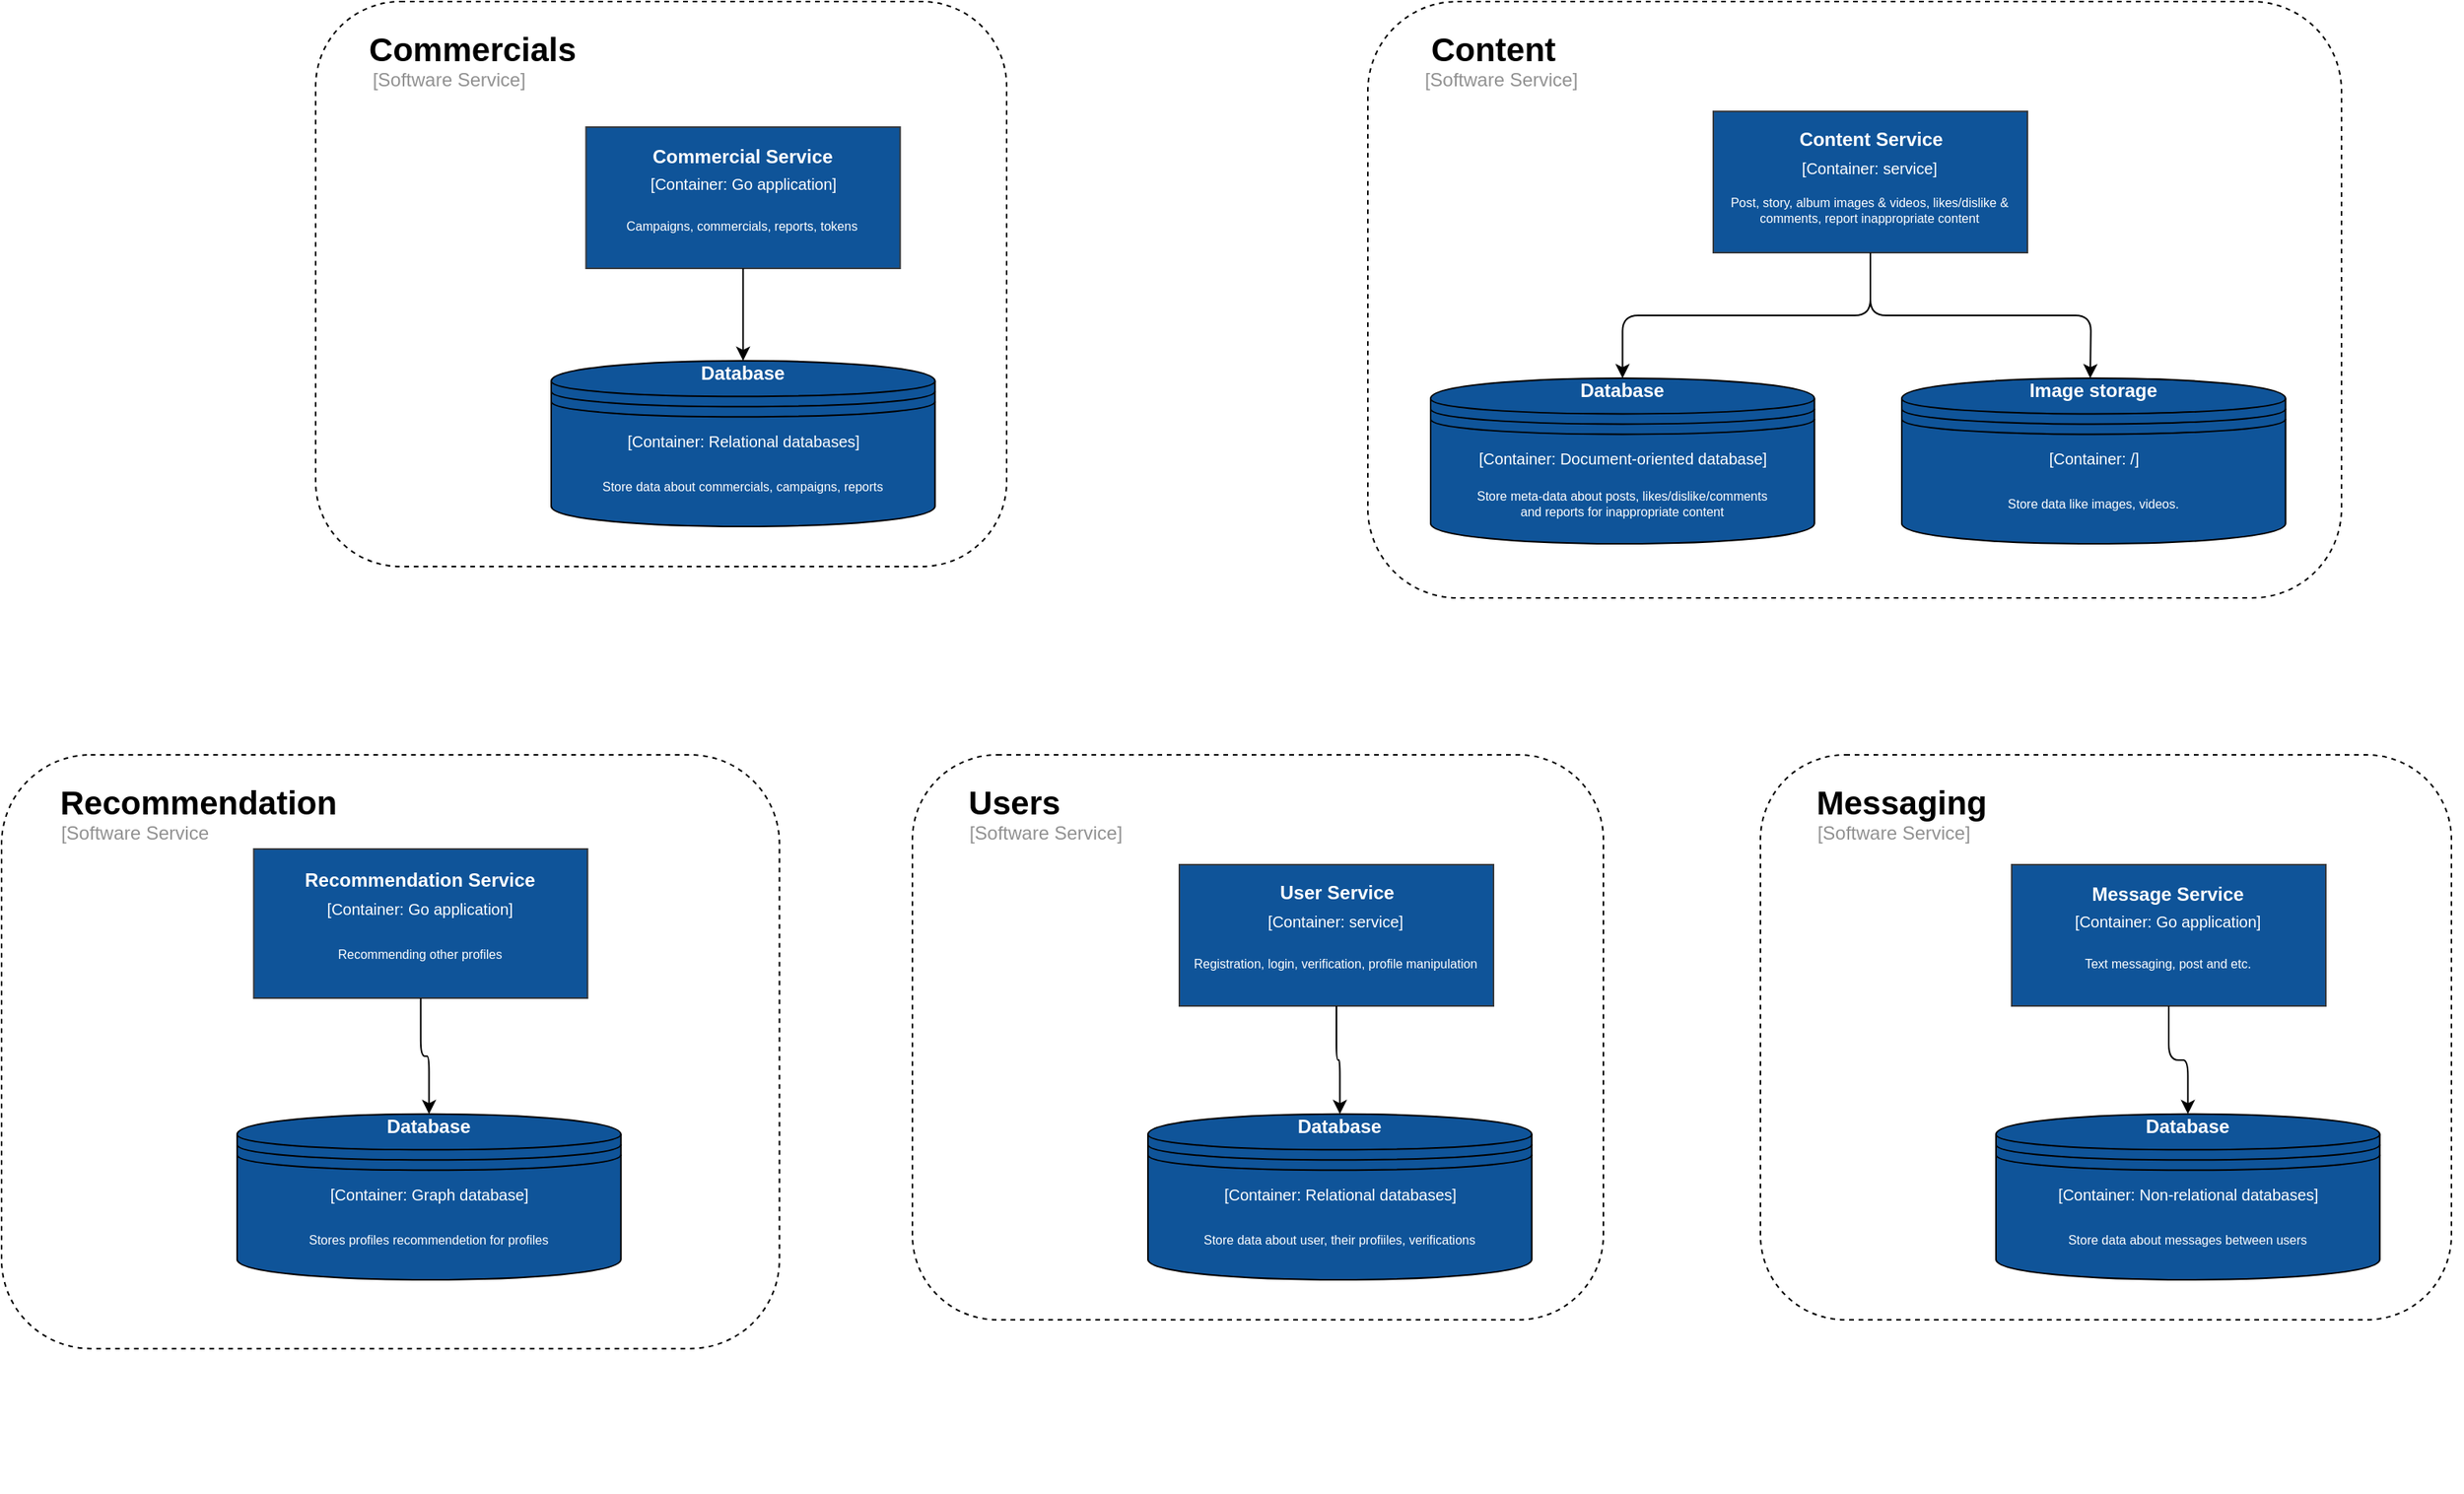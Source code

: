 <mxfile version="14.6.13" type="device"><diagram id="ezbIL2HMOX8VJEKfBlEZ" name="Page-1"><mxGraphModel dx="3220" dy="1370" grid="1" gridSize="10" guides="1" tooltips="1" connect="1" arrows="1" fold="1" page="1" pageScale="1" pageWidth="850" pageHeight="1100" math="0" shadow="0"><root><mxCell id="0"/><mxCell id="1" parent="0"/><mxCell id="ad70VsfhCzMgnjlBaQXn-111" value="" style="rounded=1;whiteSpace=wrap;html=1;fontSize=8;fillColor=none;dashed=1;" parent="1" vertex="1"><mxGeometry x="120" y="110" width="620" height="380" as="geometry"/></mxCell><mxCell id="ad70VsfhCzMgnjlBaQXn-102" value="" style="rounded=1;whiteSpace=wrap;html=1;fontSize=8;fillColor=none;dashed=1;" parent="1" vertex="1"><mxGeometry x="-550.0" y="110" width="440" height="360" as="geometry"/></mxCell><mxCell id="ad70VsfhCzMgnjlBaQXn-65" value="" style="rounded=1;whiteSpace=wrap;html=1;fontSize=8;fillColor=none;dashed=1;" parent="1" vertex="1"><mxGeometry x="-170" y="590" width="440" height="360" as="geometry"/></mxCell><mxCell id="ad70VsfhCzMgnjlBaQXn-15" value="" style="group" parent="1" vertex="1" connectable="0"><mxGeometry y="660" width="200" height="90" as="geometry"/></mxCell><mxCell id="ad70VsfhCzMgnjlBaQXn-9" value="" style="rounded=0;whiteSpace=wrap;html=1;strokeColor=#36393d;fillColor=#0F5499;" parent="ad70VsfhCzMgnjlBaQXn-15" vertex="1"><mxGeometry width="200.0" height="90" as="geometry"/></mxCell><mxCell id="ad70VsfhCzMgnjlBaQXn-12" value="User Service" style="text;html=1;strokeColor=none;fillColor=none;align=center;verticalAlign=middle;whiteSpace=wrap;rounded=0;fontStyle=1;fontColor=#FFFFFF;" parent="ad70VsfhCzMgnjlBaQXn-15" vertex="1"><mxGeometry x="52.632" y="9" width="94.737" height="18" as="geometry"/></mxCell><mxCell id="ad70VsfhCzMgnjlBaQXn-13" value="[Container: service]" style="text;html=1;strokeColor=none;fillColor=none;align=center;verticalAlign=middle;whiteSpace=wrap;rounded=0;fontColor=#FFFFFF;fontSize=10;" parent="ad70VsfhCzMgnjlBaQXn-15" vertex="1"><mxGeometry x="18.421" y="27" width="163.158" height="18" as="geometry"/></mxCell><mxCell id="ad70VsfhCzMgnjlBaQXn-14" value="Registration, login, verification, profile manipulation" style="text;html=1;strokeColor=none;fillColor=none;align=center;verticalAlign=middle;whiteSpace=wrap;rounded=0;fontSize=8;fontColor=#FFFFFF;" parent="ad70VsfhCzMgnjlBaQXn-15" vertex="1"><mxGeometry x="5.263" y="45" width="189.474" height="36" as="geometry"/></mxCell><mxCell id="ad70VsfhCzMgnjlBaQXn-17" value="" style="group" parent="1" vertex="1" connectable="0"><mxGeometry x="340" y="180" width="200" height="90" as="geometry"/></mxCell><mxCell id="ad70VsfhCzMgnjlBaQXn-18" value="" style="rounded=0;whiteSpace=wrap;html=1;strokeColor=#36393d;fillColor=#0F5499;" parent="ad70VsfhCzMgnjlBaQXn-17" vertex="1"><mxGeometry width="200.0" height="90" as="geometry"/></mxCell><mxCell id="ad70VsfhCzMgnjlBaQXn-19" value="Content Service" style="text;html=1;strokeColor=none;fillColor=none;align=center;verticalAlign=middle;whiteSpace=wrap;rounded=0;fontStyle=1;fontColor=#FFFFFF;" parent="ad70VsfhCzMgnjlBaQXn-17" vertex="1"><mxGeometry x="52.632" y="9" width="94.737" height="18" as="geometry"/></mxCell><mxCell id="ad70VsfhCzMgnjlBaQXn-20" value="[Container: service]" style="text;html=1;strokeColor=none;fillColor=none;align=center;verticalAlign=middle;whiteSpace=wrap;rounded=0;fontColor=#FFFFFF;fontSize=10;" parent="ad70VsfhCzMgnjlBaQXn-17" vertex="1"><mxGeometry x="18.421" y="27" width="163.158" height="18" as="geometry"/></mxCell><mxCell id="ad70VsfhCzMgnjlBaQXn-21" value="Post, story, album images &amp;amp; videos, likes/dislike &amp;amp; comments, report inappropriate content" style="text;html=1;strokeColor=none;fillColor=none;align=center;verticalAlign=middle;whiteSpace=wrap;rounded=0;fontSize=8;fontColor=#FFFFFF;" parent="ad70VsfhCzMgnjlBaQXn-17" vertex="1"><mxGeometry x="5.263" y="45" width="189.474" height="36" as="geometry"/></mxCell><mxCell id="ad70VsfhCzMgnjlBaQXn-22" value="" style="group" parent="1" vertex="1" connectable="0"><mxGeometry x="530" y="660" width="200" height="90" as="geometry"/></mxCell><mxCell id="ad70VsfhCzMgnjlBaQXn-23" value="" style="rounded=0;whiteSpace=wrap;html=1;strokeColor=#36393d;fillColor=#0F5499;" parent="ad70VsfhCzMgnjlBaQXn-22" vertex="1"><mxGeometry width="200.0" height="90" as="geometry"/></mxCell><mxCell id="ad70VsfhCzMgnjlBaQXn-24" value="Message Service" style="text;html=1;strokeColor=none;fillColor=none;align=center;verticalAlign=middle;whiteSpace=wrap;rounded=0;fontStyle=1;fontColor=#FFFFFF;" parent="ad70VsfhCzMgnjlBaQXn-22" vertex="1"><mxGeometry x="46.31" y="10" width="107.37" height="17" as="geometry"/></mxCell><mxCell id="ad70VsfhCzMgnjlBaQXn-25" value="[Container: Go application]" style="text;html=1;strokeColor=none;fillColor=none;align=center;verticalAlign=middle;whiteSpace=wrap;rounded=0;fontColor=#FFFFFF;fontSize=10;" parent="ad70VsfhCzMgnjlBaQXn-22" vertex="1"><mxGeometry x="18.421" y="27" width="163.158" height="18" as="geometry"/></mxCell><mxCell id="ad70VsfhCzMgnjlBaQXn-26" value="Text messaging, post and etc." style="text;html=1;strokeColor=none;fillColor=none;align=center;verticalAlign=middle;whiteSpace=wrap;rounded=0;fontSize=8;fontColor=#FFFFFF;" parent="ad70VsfhCzMgnjlBaQXn-22" vertex="1"><mxGeometry x="5.263" y="45" width="189.474" height="36" as="geometry"/></mxCell><mxCell id="ad70VsfhCzMgnjlBaQXn-28" value="" style="group" parent="1" vertex="1" connectable="0"><mxGeometry x="-377.81" y="190" width="200" height="90" as="geometry"/></mxCell><mxCell id="ad70VsfhCzMgnjlBaQXn-29" value="" style="rounded=0;whiteSpace=wrap;html=1;strokeColor=#36393d;fillColor=#0F5499;" parent="ad70VsfhCzMgnjlBaQXn-28" vertex="1"><mxGeometry width="200.0" height="90" as="geometry"/></mxCell><mxCell id="ad70VsfhCzMgnjlBaQXn-30" value="Commercial Service" style="text;html=1;strokeColor=none;fillColor=none;align=center;verticalAlign=middle;whiteSpace=wrap;rounded=0;fontStyle=1;fontColor=#FFFFFF;" parent="ad70VsfhCzMgnjlBaQXn-28" vertex="1"><mxGeometry x="38.16" y="10" width="123.68" height="17" as="geometry"/></mxCell><mxCell id="ad70VsfhCzMgnjlBaQXn-31" value="[Container: Go application]" style="text;html=1;strokeColor=none;fillColor=none;align=center;verticalAlign=middle;whiteSpace=wrap;rounded=0;fontColor=#FFFFFF;fontSize=10;" parent="ad70VsfhCzMgnjlBaQXn-28" vertex="1"><mxGeometry x="18.421" y="27" width="163.158" height="18" as="geometry"/></mxCell><mxCell id="ad70VsfhCzMgnjlBaQXn-32" value="Campaigns, commercials, reports, tokens" style="text;html=1;strokeColor=none;fillColor=none;align=center;verticalAlign=middle;whiteSpace=wrap;rounded=0;fontSize=8;fontColor=#FFFFFF;" parent="ad70VsfhCzMgnjlBaQXn-28" vertex="1"><mxGeometry x="5.263" y="45" width="189.474" height="36" as="geometry"/></mxCell><mxCell id="ad70VsfhCzMgnjlBaQXn-54" value="" style="group" parent="1" vertex="1" connectable="0"><mxGeometry x="-720" y="630" width="740" height="430" as="geometry"/></mxCell><mxCell id="ad70VsfhCzMgnjlBaQXn-51" value="" style="group" parent="ad70VsfhCzMgnjlBaQXn-54" vertex="1" connectable="0"><mxGeometry x="60" y="50" width="680" height="380" as="geometry"/></mxCell><mxCell id="ad70VsfhCzMgnjlBaQXn-33" value="" style="group" parent="ad70VsfhCzMgnjlBaQXn-51" vertex="1" connectable="0"><mxGeometry x="10.63" width="658.75" height="380" as="geometry"/></mxCell><mxCell id="ad70VsfhCzMgnjlBaQXn-34" value="" style="rounded=0;whiteSpace=wrap;html=1;strokeColor=#36393d;fillColor=#0F5499;" parent="ad70VsfhCzMgnjlBaQXn-33" vertex="1"><mxGeometry x="60" y="-30" width="212.5" height="95" as="geometry"/></mxCell><mxCell id="ad70VsfhCzMgnjlBaQXn-35" value="Recommendation Service" style="text;html=1;strokeColor=none;fillColor=none;align=center;verticalAlign=middle;whiteSpace=wrap;rounded=0;fontStyle=1;fontColor=#FFFFFF;" parent="ad70VsfhCzMgnjlBaQXn-33" vertex="1"><mxGeometry x="85.585" y="-19.444" width="161.33" height="17.944" as="geometry"/></mxCell><mxCell id="ad70VsfhCzMgnjlBaQXn-36" value="[Container: Go application]" style="text;html=1;strokeColor=none;fillColor=none;align=center;verticalAlign=middle;whiteSpace=wrap;rounded=0;fontColor=#FFFFFF;fontSize=10;" parent="ad70VsfhCzMgnjlBaQXn-33" vertex="1"><mxGeometry x="79.572" y="-1.5" width="173.355" height="19" as="geometry"/></mxCell><mxCell id="ad70VsfhCzMgnjlBaQXn-37" value="Recommending other profiles" style="text;html=1;strokeColor=none;fillColor=none;align=center;verticalAlign=middle;whiteSpace=wrap;rounded=0;fontSize=8;fontColor=#FFFFFF;" parent="ad70VsfhCzMgnjlBaQXn-33" vertex="1"><mxGeometry x="65.592" y="17.5" width="201.316" height="38" as="geometry"/></mxCell><mxCell id="ad70VsfhCzMgnjlBaQXn-48" value="" style="group" parent="ad70VsfhCzMgnjlBaQXn-51" vertex="1" connectable="0"><mxGeometry x="60" y="138.889" width="345.32" height="159.442" as="geometry"/></mxCell><mxCell id="ad70VsfhCzMgnjlBaQXn-49" value="" style="rounded=1;whiteSpace=wrap;html=1;fontSize=8;fillColor=none;dashed=1;" parent="ad70VsfhCzMgnjlBaQXn-48" vertex="1"><mxGeometry x="-150" y="-228.889" width="495.32" height="378.33" as="geometry"/></mxCell><mxCell id="ad70VsfhCzMgnjlBaQXn-38" value="" style="shape=datastore;whiteSpace=wrap;html=1;fontSize=8;fontColor=#FFFFFF;fillColor=#0F5499;" parent="ad70VsfhCzMgnjlBaQXn-48" vertex="1"><mxGeometry width="244.375" height="105.556" as="geometry"/></mxCell><mxCell id="ad70VsfhCzMgnjlBaQXn-45" value="[Container: Graph database]" style="text;html=1;strokeColor=none;fillColor=none;align=center;verticalAlign=middle;whiteSpace=wrap;rounded=0;fontColor=#FFFFFF;fontSize=10;" parent="ad70VsfhCzMgnjlBaQXn-48" vertex="1"><mxGeometry x="21.598" y="40.938" width="201.18" height="21.041" as="geometry"/></mxCell><mxCell id="ad70VsfhCzMgnjlBaQXn-46" value="Database" style="text;html=1;strokeColor=none;fillColor=none;align=center;verticalAlign=middle;whiteSpace=wrap;rounded=0;fontStyle=1;fontColor=#FFFFFF;" parent="ad70VsfhCzMgnjlBaQXn-48" vertex="1"><mxGeometry x="33.17" width="178.034" height="15.552" as="geometry"/></mxCell><mxCell id="ad70VsfhCzMgnjlBaQXn-47" value="Stores profiles recommendetion for profiles" style="text;html=1;strokeColor=none;fillColor=none;align=center;verticalAlign=middle;whiteSpace=wrap;rounded=0;fontSize=8;fontColor=#FFFFFF;" parent="ad70VsfhCzMgnjlBaQXn-48" vertex="1"><mxGeometry x="28.387" y="61.979" width="187.602" height="36.593" as="geometry"/></mxCell><mxCell id="ad70VsfhCzMgnjlBaQXn-50" style="edgeStyle=orthogonalEdgeStyle;rounded=1;orthogonalLoop=1;jettySize=auto;html=1;exitX=0.5;exitY=1;exitDx=0;exitDy=0;fontSize=8;fontColor=#FFFFFF;" parent="ad70VsfhCzMgnjlBaQXn-51" source="ad70VsfhCzMgnjlBaQXn-34" target="ad70VsfhCzMgnjlBaQXn-46" edge="1"><mxGeometry relative="1" as="geometry"/></mxCell><mxCell id="ad70VsfhCzMgnjlBaQXn-52" value="Recommendation" style="text;html=1;strokeColor=none;fillColor=none;align=center;verticalAlign=middle;whiteSpace=wrap;rounded=0;dashed=1;fontSize=21;labelBorderColor=none;labelBackgroundColor=none;fontStyle=1" parent="ad70VsfhCzMgnjlBaQXn-51" vertex="1"><mxGeometry x="-60" y="-80" width="190.63" height="40" as="geometry"/></mxCell><mxCell id="ad70VsfhCzMgnjlBaQXn-53" value="[Software Service" style="text;html=1;strokeColor=none;fillColor=none;align=center;verticalAlign=middle;whiteSpace=wrap;rounded=0;dashed=1;labelBackgroundColor=none;fontSize=12;fontColor=#919191;" parent="ad70VsfhCzMgnjlBaQXn-54" vertex="1"><mxGeometry width="110" height="20" as="geometry"/></mxCell><mxCell id="ad70VsfhCzMgnjlBaQXn-59" value="" style="group" parent="1" vertex="1" connectable="0"><mxGeometry x="-20" y="818.889" width="296.875" height="159.442" as="geometry"/></mxCell><mxCell id="ad70VsfhCzMgnjlBaQXn-60" value="" style="shape=datastore;whiteSpace=wrap;html=1;fontSize=8;fontColor=#FFFFFF;fillColor=#0F5499;" parent="ad70VsfhCzMgnjlBaQXn-59" vertex="1"><mxGeometry width="244.375" height="105.556" as="geometry"/></mxCell><mxCell id="ad70VsfhCzMgnjlBaQXn-61" value="[Container: Relational databases]" style="text;html=1;strokeColor=none;fillColor=none;align=center;verticalAlign=middle;whiteSpace=wrap;rounded=0;fontColor=#FFFFFF;fontSize=10;" parent="ad70VsfhCzMgnjlBaQXn-59" vertex="1"><mxGeometry x="21.598" y="40.938" width="201.18" height="21.041" as="geometry"/></mxCell><mxCell id="ad70VsfhCzMgnjlBaQXn-62" value="Database" style="text;html=1;strokeColor=none;fillColor=none;align=center;verticalAlign=middle;whiteSpace=wrap;rounded=0;fontStyle=1;fontColor=#FFFFFF;" parent="ad70VsfhCzMgnjlBaQXn-59" vertex="1"><mxGeometry x="33.17" width="178.034" height="15.552" as="geometry"/></mxCell><mxCell id="ad70VsfhCzMgnjlBaQXn-63" value="Store data about user, their profiiles, verifications" style="text;html=1;strokeColor=none;fillColor=none;align=center;verticalAlign=middle;whiteSpace=wrap;rounded=0;fontSize=8;fontColor=#FFFFFF;" parent="ad70VsfhCzMgnjlBaQXn-59" vertex="1"><mxGeometry x="28.387" y="61.979" width="187.602" height="36.593" as="geometry"/></mxCell><mxCell id="ad70VsfhCzMgnjlBaQXn-64" style="edgeStyle=orthogonalEdgeStyle;rounded=1;orthogonalLoop=1;jettySize=auto;html=1;exitX=0.5;exitY=1;exitDx=0;exitDy=0;fontSize=8;fontColor=#FFFFFF;" parent="1" source="ad70VsfhCzMgnjlBaQXn-9" target="ad70VsfhCzMgnjlBaQXn-62" edge="1"><mxGeometry relative="1" as="geometry"/></mxCell><mxCell id="ad70VsfhCzMgnjlBaQXn-66" value="Users" style="text;html=1;strokeColor=none;fillColor=none;align=center;verticalAlign=middle;whiteSpace=wrap;rounded=0;dashed=1;fontSize=21;labelBorderColor=none;labelBackgroundColor=none;fontStyle=1" parent="1" vertex="1"><mxGeometry x="-140" y="600" width="70" height="40" as="geometry"/></mxCell><mxCell id="ad70VsfhCzMgnjlBaQXn-67" value="[Software Service]" style="text;html=1;strokeColor=none;fillColor=none;align=center;verticalAlign=middle;whiteSpace=wrap;rounded=0;dashed=1;labelBackgroundColor=none;fontSize=12;fontColor=#919191;" parent="1" vertex="1"><mxGeometry x="-140" y="630" width="110" height="20" as="geometry"/></mxCell><mxCell id="ad70VsfhCzMgnjlBaQXn-69" value="" style="rounded=1;whiteSpace=wrap;html=1;fontSize=8;fillColor=none;dashed=1;" parent="1" vertex="1"><mxGeometry x="370" y="590" width="440" height="360" as="geometry"/></mxCell><mxCell id="ad70VsfhCzMgnjlBaQXn-75" value="" style="group" parent="1" vertex="1" connectable="0"><mxGeometry x="520" y="818.889" width="296.875" height="159.442" as="geometry"/></mxCell><mxCell id="ad70VsfhCzMgnjlBaQXn-76" value="" style="shape=datastore;whiteSpace=wrap;html=1;fontSize=8;fontColor=#FFFFFF;fillColor=#0F5499;" parent="ad70VsfhCzMgnjlBaQXn-75" vertex="1"><mxGeometry width="244.375" height="105.556" as="geometry"/></mxCell><mxCell id="ad70VsfhCzMgnjlBaQXn-77" value="[Container: Non-relational databases]" style="text;html=1;strokeColor=none;fillColor=none;align=center;verticalAlign=middle;whiteSpace=wrap;rounded=0;fontColor=#FFFFFF;fontSize=10;" parent="ad70VsfhCzMgnjlBaQXn-75" vertex="1"><mxGeometry x="21.598" y="40.938" width="201.18" height="21.041" as="geometry"/></mxCell><mxCell id="ad70VsfhCzMgnjlBaQXn-78" value="Database" style="text;html=1;strokeColor=none;fillColor=none;align=center;verticalAlign=middle;whiteSpace=wrap;rounded=0;fontStyle=1;fontColor=#FFFFFF;" parent="ad70VsfhCzMgnjlBaQXn-75" vertex="1"><mxGeometry x="33.17" width="178.034" height="15.552" as="geometry"/></mxCell><mxCell id="ad70VsfhCzMgnjlBaQXn-79" value="Store data about messages between users" style="text;html=1;strokeColor=none;fillColor=none;align=center;verticalAlign=middle;whiteSpace=wrap;rounded=0;fontSize=8;fontColor=#FFFFFF;" parent="ad70VsfhCzMgnjlBaQXn-75" vertex="1"><mxGeometry x="28.387" y="61.979" width="187.602" height="36.593" as="geometry"/></mxCell><mxCell id="ad70VsfhCzMgnjlBaQXn-80" style="edgeStyle=orthogonalEdgeStyle;rounded=1;orthogonalLoop=1;jettySize=auto;html=1;exitX=0.5;exitY=1;exitDx=0;exitDy=0;fontSize=8;fontColor=#FFFFFF;" parent="1" source="ad70VsfhCzMgnjlBaQXn-23" target="ad70VsfhCzMgnjlBaQXn-78" edge="1"><mxGeometry relative="1" as="geometry"/></mxCell><mxCell id="ad70VsfhCzMgnjlBaQXn-81" value="Messaging" style="text;html=1;strokeColor=none;fillColor=none;align=center;verticalAlign=middle;whiteSpace=wrap;rounded=0;dashed=1;fontSize=21;labelBorderColor=none;labelBackgroundColor=none;fontStyle=1" parent="1" vertex="1"><mxGeometry x="420" y="600" width="80" height="40" as="geometry"/></mxCell><mxCell id="ad70VsfhCzMgnjlBaQXn-82" value="[Software Service]" style="text;html=1;strokeColor=none;fillColor=none;align=center;verticalAlign=middle;whiteSpace=wrap;rounded=0;dashed=1;labelBackgroundColor=none;fontSize=12;fontColor=#919191;" parent="1" vertex="1"><mxGeometry x="400" y="630" width="110" height="20" as="geometry"/></mxCell><mxCell id="ad70VsfhCzMgnjlBaQXn-103" value="" style="group" parent="1" vertex="1" connectable="0"><mxGeometry x="-400.0" y="338.889" width="296.875" height="159.442" as="geometry"/></mxCell><mxCell id="ad70VsfhCzMgnjlBaQXn-104" value="" style="shape=datastore;whiteSpace=wrap;html=1;fontSize=8;fontColor=#FFFFFF;fillColor=#0F5499;" parent="ad70VsfhCzMgnjlBaQXn-103" vertex="1"><mxGeometry width="244.375" height="105.556" as="geometry"/></mxCell><mxCell id="ad70VsfhCzMgnjlBaQXn-105" value="[Container: Relational databases]" style="text;html=1;strokeColor=none;fillColor=none;align=center;verticalAlign=middle;whiteSpace=wrap;rounded=0;fontColor=#FFFFFF;fontSize=10;" parent="ad70VsfhCzMgnjlBaQXn-103" vertex="1"><mxGeometry x="21.598" y="40.938" width="201.18" height="21.041" as="geometry"/></mxCell><mxCell id="ad70VsfhCzMgnjlBaQXn-106" value="Database" style="text;html=1;strokeColor=none;fillColor=none;align=center;verticalAlign=middle;whiteSpace=wrap;rounded=0;fontStyle=1;fontColor=#FFFFFF;" parent="ad70VsfhCzMgnjlBaQXn-103" vertex="1"><mxGeometry x="33.17" width="178.034" height="15.552" as="geometry"/></mxCell><mxCell id="ad70VsfhCzMgnjlBaQXn-107" value="Store data about commercials, campaigns, reports" style="text;html=1;strokeColor=none;fillColor=none;align=center;verticalAlign=middle;whiteSpace=wrap;rounded=0;fontSize=8;fontColor=#FFFFFF;" parent="ad70VsfhCzMgnjlBaQXn-103" vertex="1"><mxGeometry x="28.387" y="61.979" width="187.602" height="36.593" as="geometry"/></mxCell><mxCell id="ad70VsfhCzMgnjlBaQXn-108" style="edgeStyle=orthogonalEdgeStyle;rounded=1;orthogonalLoop=1;jettySize=auto;html=1;exitX=0.5;exitY=1;exitDx=0;exitDy=0;fontSize=8;fontColor=#FFFFFF;" parent="1" source="ad70VsfhCzMgnjlBaQXn-29" target="ad70VsfhCzMgnjlBaQXn-106" edge="1"><mxGeometry relative="1" as="geometry"/></mxCell><mxCell id="ad70VsfhCzMgnjlBaQXn-109" value="Commercials" style="text;html=1;strokeColor=none;fillColor=none;align=center;verticalAlign=middle;whiteSpace=wrap;rounded=0;dashed=1;fontSize=21;labelBorderColor=none;labelBackgroundColor=none;fontStyle=1" parent="1" vertex="1"><mxGeometry x="-500.0" y="120" width="100" height="40" as="geometry"/></mxCell><mxCell id="ad70VsfhCzMgnjlBaQXn-110" value="[Software Service]" style="text;html=1;strokeColor=none;fillColor=none;align=center;verticalAlign=middle;whiteSpace=wrap;rounded=0;dashed=1;labelBackgroundColor=none;fontSize=12;fontColor=#919191;" parent="1" vertex="1"><mxGeometry x="-520.0" y="150" width="110" height="20" as="geometry"/></mxCell><mxCell id="ad70VsfhCzMgnjlBaQXn-117" value="" style="group" parent="1" vertex="1" connectable="0"><mxGeometry x="160.0" y="349.999" width="296.875" height="159.442" as="geometry"/></mxCell><mxCell id="ad70VsfhCzMgnjlBaQXn-118" value="" style="shape=datastore;whiteSpace=wrap;html=1;fontSize=8;fontColor=#FFFFFF;fillColor=#0F5499;" parent="ad70VsfhCzMgnjlBaQXn-117" vertex="1"><mxGeometry width="244.375" height="105.556" as="geometry"/></mxCell><mxCell id="ad70VsfhCzMgnjlBaQXn-119" value="[Container: Document-oriented database]" style="text;html=1;strokeColor=none;fillColor=none;align=center;verticalAlign=middle;whiteSpace=wrap;rounded=0;fontColor=#FFFFFF;fontSize=10;" parent="ad70VsfhCzMgnjlBaQXn-117" vertex="1"><mxGeometry x="21.598" y="40.938" width="201.18" height="21.041" as="geometry"/></mxCell><mxCell id="ad70VsfhCzMgnjlBaQXn-120" value="Database" style="text;html=1;strokeColor=none;fillColor=none;align=center;verticalAlign=middle;whiteSpace=wrap;rounded=0;fontStyle=1;fontColor=#FFFFFF;" parent="ad70VsfhCzMgnjlBaQXn-117" vertex="1"><mxGeometry x="33.17" width="178.034" height="15.552" as="geometry"/></mxCell><mxCell id="ad70VsfhCzMgnjlBaQXn-121" value="Store meta-data about posts, likes/dislike/comments and reports for inappropriate content" style="text;html=1;strokeColor=none;fillColor=none;align=center;verticalAlign=middle;whiteSpace=wrap;rounded=0;fontSize=8;fontColor=#FFFFFF;" parent="ad70VsfhCzMgnjlBaQXn-117" vertex="1"><mxGeometry x="28.387" y="61.979" width="187.602" height="36.593" as="geometry"/></mxCell><mxCell id="ad70VsfhCzMgnjlBaQXn-122" style="edgeStyle=orthogonalEdgeStyle;rounded=1;orthogonalLoop=1;jettySize=auto;html=1;exitX=0.5;exitY=1;exitDx=0;exitDy=0;fontSize=8;fontColor=#FFFFFF;" parent="1" source="ad70VsfhCzMgnjlBaQXn-18" target="ad70VsfhCzMgnjlBaQXn-120" edge="1"><mxGeometry relative="1" as="geometry"/></mxCell><mxCell id="ad70VsfhCzMgnjlBaQXn-123" value="Content" style="text;html=1;strokeColor=none;fillColor=none;align=center;verticalAlign=middle;whiteSpace=wrap;rounded=0;dashed=1;fontSize=21;labelBorderColor=none;labelBackgroundColor=none;fontStyle=1" parent="1" vertex="1"><mxGeometry x="170" y="120" width="60" height="40" as="geometry"/></mxCell><mxCell id="ad70VsfhCzMgnjlBaQXn-124" value="[Software Service]" style="text;html=1;strokeColor=none;fillColor=none;align=center;verticalAlign=middle;whiteSpace=wrap;rounded=0;dashed=1;labelBackgroundColor=none;fontSize=12;fontColor=#919191;" parent="1" vertex="1"><mxGeometry x="150.0" y="150" width="110" height="20" as="geometry"/></mxCell><mxCell id="pcMp4P4z_iVnwxU0o6M0-6" value="" style="group" vertex="1" connectable="0" parent="1"><mxGeometry x="460.0" y="349.999" width="244.375" height="105.556" as="geometry"/></mxCell><mxCell id="pcMp4P4z_iVnwxU0o6M0-2" value="" style="shape=datastore;whiteSpace=wrap;html=1;fontSize=8;fontColor=#FFFFFF;fillColor=#0F5499;" vertex="1" parent="pcMp4P4z_iVnwxU0o6M0-6"><mxGeometry width="244.375" height="105.556" as="geometry"/></mxCell><mxCell id="pcMp4P4z_iVnwxU0o6M0-3" value="[Container: /]" style="text;html=1;strokeColor=none;fillColor=none;align=center;verticalAlign=middle;whiteSpace=wrap;rounded=0;fontColor=#FFFFFF;fontSize=10;" vertex="1" parent="pcMp4P4z_iVnwxU0o6M0-6"><mxGeometry x="21.598" y="40.938" width="201.18" height="21.041" as="geometry"/></mxCell><mxCell id="pcMp4P4z_iVnwxU0o6M0-4" value="Image storage" style="text;html=1;strokeColor=none;fillColor=none;align=center;verticalAlign=middle;whiteSpace=wrap;rounded=0;fontStyle=1;fontColor=#FFFFFF;" vertex="1" parent="pcMp4P4z_iVnwxU0o6M0-6"><mxGeometry x="33.17" width="178.034" height="15.552" as="geometry"/></mxCell><mxCell id="pcMp4P4z_iVnwxU0o6M0-5" value="Store data like images, videos." style="text;html=1;strokeColor=none;fillColor=none;align=center;verticalAlign=middle;whiteSpace=wrap;rounded=0;fontSize=8;fontColor=#FFFFFF;" vertex="1" parent="pcMp4P4z_iVnwxU0o6M0-6"><mxGeometry x="28.387" y="61.979" width="187.602" height="36.593" as="geometry"/></mxCell><mxCell id="pcMp4P4z_iVnwxU0o6M0-7" style="edgeStyle=orthogonalEdgeStyle;rounded=1;orthogonalLoop=1;jettySize=auto;html=1;exitX=0.5;exitY=1;exitDx=0;exitDy=0;" edge="1" parent="1" source="ad70VsfhCzMgnjlBaQXn-18"><mxGeometry relative="1" as="geometry"><mxPoint x="580" y="350" as="targetPoint"/></mxGeometry></mxCell></root></mxGraphModel></diagram></mxfile>